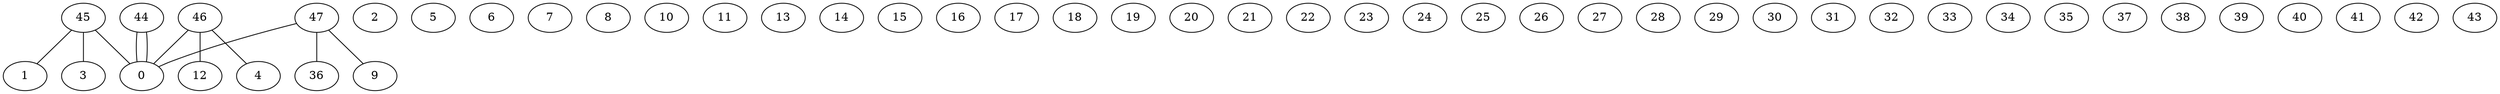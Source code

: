 graph G {
0;
1;
2;
3;
4;
5;
6;
7;
8;
9;
10;
11;
12;
13;
14;
15;
16;
17;
18;
19;
20;
21;
22;
23;
24;
25;
26;
27;
28;
29;
30;
31;
32;
33;
34;
35;
36;
37;
38;
39;
40;
41;
42;
43;
44;
45;
46;
47;
47--36 ;
47--9 ;
47--0 ;
46--12 ;
46--4 ;
46--0 ;
45--3 ;
45--1 ;
45--0 ;
44--0 ;
44--0 ;
}
